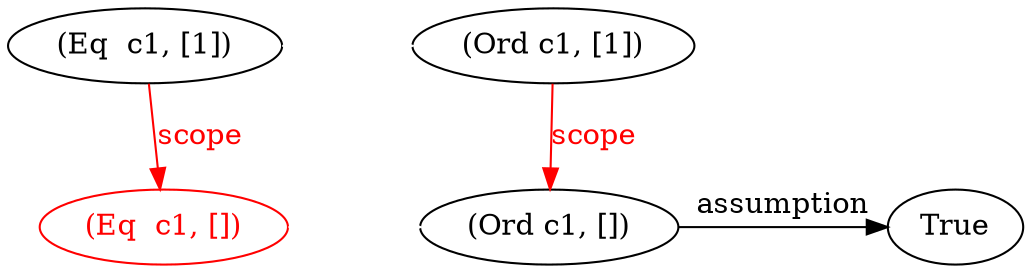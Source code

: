 digraph fgl {
        1 [label = "(Ord c1, [1])"]
        2 [label = "(Eq  c1, [1])"]
        3 [label = "(Ord c1, [])"]
        4 [label = "(Eq  c1, [])", color = "red", fontcolor="red"]
        5 [label = "True"]

        1 -> 3 [label = "scope", color = "red", fontcolor="red"]
        2 -> 4 [label = "scope", color = "red", fontcolor="red"]
        4 -> 3 [label = "eqOrd", color = "white", fontcolor="white"]
        2 -> 1 [label = "eqOrd", color = "white", fontcolor="white"]
        3 -> 5 [label = "assumption"]

        {rank = same; 1 2 }
        {rank = same; 3 4 5 }
}
